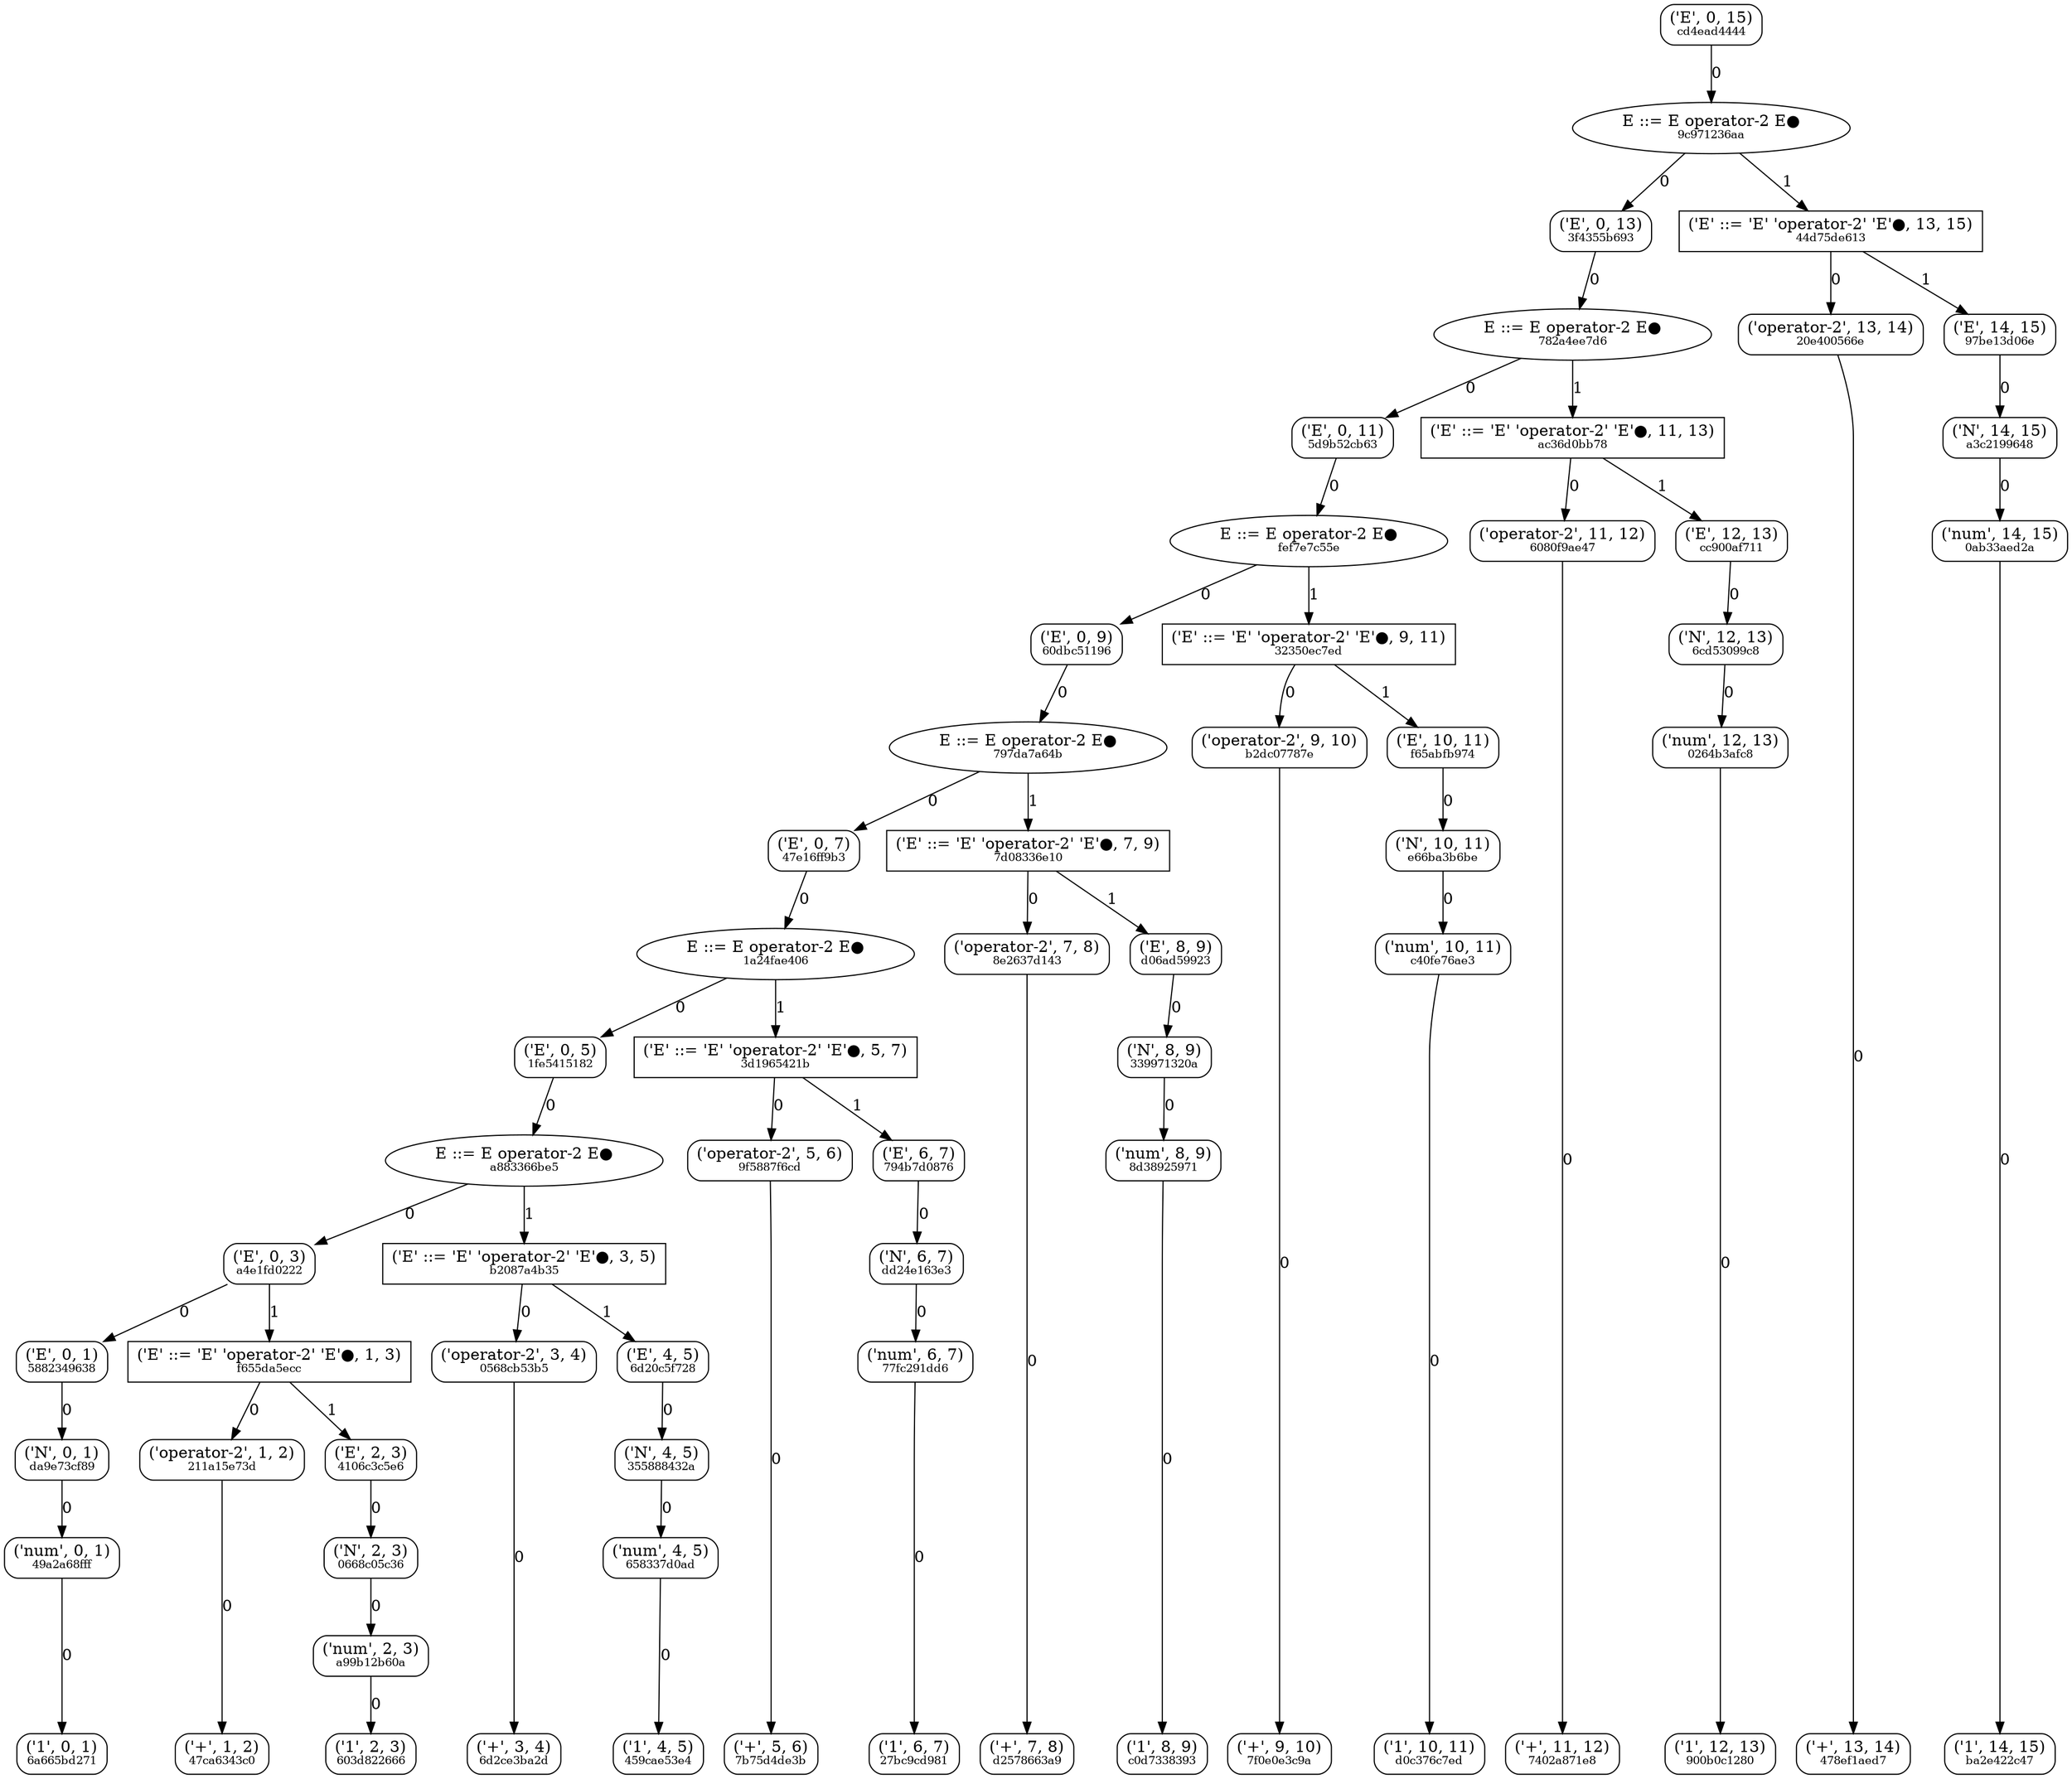 digraph g {
"20420f39-7f07-4391-b957-19673ffeebb2" [label=<('E', 0, 15)<BR /><FONT POINT-SIZE="10">cd4ead4444</FONT>>  shape="box" style="rounded"]
"0e000733-9435-4100-ada0-3400d7f28135" [label=<E ::= E operator-2 E●<BR /><FONT POINT-SIZE="10">9c971236aa</FONT>>  shape="oval"]
"a6e94892-de39-4cea-a073-958d2dcdbefa" [label=<('E', 0, 13)<BR /><FONT POINT-SIZE="10">3f4355b693</FONT>>  shape="box" style="rounded"]
"53c9ad9f-46d0-47b4-b13d-96f7668ea98d" [label=<E ::= E operator-2 E●<BR /><FONT POINT-SIZE="10">782a4ee7d6</FONT>>  shape="oval"]
"931469c2-506b-4f62-8806-824bc5960c26" [label=<('E', 0, 11)<BR /><FONT POINT-SIZE="10">5d9b52cb63</FONT>>  shape="box" style="rounded"]
"df529065-77e5-4f83-b7d1-e9eb7ec1946f" [label=<E ::= E operator-2 E●<BR /><FONT POINT-SIZE="10">fef7e7c55e</FONT>>  shape="oval"]
"dc58fcd7-c6eb-4bed-8f38-45087013f5b2" [label=<('E', 0, 9)<BR /><FONT POINT-SIZE="10">60dbc51196</FONT>>  shape="box" style="rounded"]
"e1c74dbf-9592-4d7e-9a29-02ef09fdf747" [label=<E ::= E operator-2 E●<BR /><FONT POINT-SIZE="10">797da7a64b</FONT>>  shape="oval"]
"8e016f48-adff-4445-b386-ae97f00692e9" [label=<('E', 0, 7)<BR /><FONT POINT-SIZE="10">47e16ff9b3</FONT>>  shape="box" style="rounded"]
"3947e8f6-8b62-4053-9ffd-7d2c4fe8a4c1" [label=<E ::= E operator-2 E●<BR /><FONT POINT-SIZE="10">1a24fae406</FONT>>  shape="oval"]
"2c5c9303-ebac-4e57-b3d7-55799afaa3c1" [label=<('E', 0, 5)<BR /><FONT POINT-SIZE="10">1fe5415182</FONT>>  shape="box" style="rounded"]
"92aac35c-617c-420c-a7ca-d209640a5064" [label=<E ::= E operator-2 E●<BR /><FONT POINT-SIZE="10">a883366be5</FONT>>  shape="oval"]
"aede79bd-45d2-45c6-8d85-202cefce6906" [label=<('E', 0, 3)<BR /><FONT POINT-SIZE="10">a4e1fd0222</FONT>>  shape="box" style="rounded"]
"2e263c8a-2001-40d6-a0aa-2f1bb5a159a5" [label=<('E', 0, 1)<BR /><FONT POINT-SIZE="10">5882349638</FONT>>  shape="box" style="rounded"]
"9fd05513-219a-4311-aecf-18895ee80ce2" [label=<('N', 0, 1)<BR /><FONT POINT-SIZE="10">da9e73cf89</FONT>>  shape="box" style="rounded"]
"0e9fd5b5-f03c-40cf-bb66-c49f7bfec44e" [label=<('num', 0, 1)<BR /><FONT POINT-SIZE="10">49a2a68fff</FONT>>  shape="box" style="rounded"]
"108a2e93-61da-44b9-bc7f-6302c2b1c00e" [label=<('1', 0, 1)<BR /><FONT POINT-SIZE="10">6a665bd271</FONT>>  shape="box" style="rounded"]
"4e70d2ca-4b1a-4a24-a284-5d40c5993884" [label=<('E' ::= 'E' 'operator-2' 'E'●, 1, 3)<BR /><FONT POINT-SIZE="10">f655da5ecc</FONT>>  shape="box"]
"a99d0662-3280-4732-9f76-10b362a76547" [label=<('operator-2', 1, 2)<BR /><FONT POINT-SIZE="10">211a15e73d</FONT>>  shape="box" style="rounded"]
"33191d96-449f-463c-ba84-24266aa69a58" [label=<('+', 1, 2)<BR /><FONT POINT-SIZE="10">47ca6343c0</FONT>>  shape="box" style="rounded"]
"057af603-e0be-475a-9f9b-3e454c15136b" [label=<('E', 2, 3)<BR /><FONT POINT-SIZE="10">4106c3c5e6</FONT>>  shape="box" style="rounded"]
"7e26cd5a-3190-4124-9f14-21e205aea5a7" [label=<('N', 2, 3)<BR /><FONT POINT-SIZE="10">0668c05c36</FONT>>  shape="box" style="rounded"]
"2cd69d83-9dd4-4f06-9cb3-43d93ac3b5a2" [label=<('num', 2, 3)<BR /><FONT POINT-SIZE="10">a99b12b60a</FONT>>  shape="box" style="rounded"]
"dc045c08-d5fd-4dc2-874b-24c7e7678c19" [label=<('1', 2, 3)<BR /><FONT POINT-SIZE="10">603d822666</FONT>>  shape="box" style="rounded"]
"6493413e-e501-46f3-8790-08d074dfbb55" [label=<('E' ::= 'E' 'operator-2' 'E'●, 3, 5)<BR /><FONT POINT-SIZE="10">b2087a4b35</FONT>>  shape="box"]
"eb044ae5-8e21-4289-95f1-a8275dfc3993" [label=<('operator-2', 3, 4)<BR /><FONT POINT-SIZE="10">0568cb53b5</FONT>>  shape="box" style="rounded"]
"6482abaa-9cba-4b35-8867-61df96711c52" [label=<('+', 3, 4)<BR /><FONT POINT-SIZE="10">6d2ce3ba2d</FONT>>  shape="box" style="rounded"]
"7cdf06f8-5d0c-451a-969d-1ccc8f3f164a" [label=<('E', 4, 5)<BR /><FONT POINT-SIZE="10">6d20c5f728</FONT>>  shape="box" style="rounded"]
"354b2b68-bff0-4532-9402-f49e4044580d" [label=<('N', 4, 5)<BR /><FONT POINT-SIZE="10">355888432a</FONT>>  shape="box" style="rounded"]
"9bb8adc4-86cc-4a67-a734-c26416c90a87" [label=<('num', 4, 5)<BR /><FONT POINT-SIZE="10">658337d0ad</FONT>>  shape="box" style="rounded"]
"9f986651-7727-46e2-b61a-678adbde16f8" [label=<('1', 4, 5)<BR /><FONT POINT-SIZE="10">459cae53e4</FONT>>  shape="box" style="rounded"]
"e07cd5a8-4244-42a4-a841-b549de474704" [label=<('E' ::= 'E' 'operator-2' 'E'●, 5, 7)<BR /><FONT POINT-SIZE="10">3d1965421b</FONT>>  shape="box"]
"f481bc5d-42b8-4240-b7c7-788605c4406a" [label=<('operator-2', 5, 6)<BR /><FONT POINT-SIZE="10">9f5887f6cd</FONT>>  shape="box" style="rounded"]
"0cf3c76b-6f50-49ab-9645-a68408df3ca9" [label=<('+', 5, 6)<BR /><FONT POINT-SIZE="10">7b75d4de3b</FONT>>  shape="box" style="rounded"]
"612c582f-0f04-4900-b7d6-3fe35e78bc03" [label=<('E', 6, 7)<BR /><FONT POINT-SIZE="10">794b7d0876</FONT>>  shape="box" style="rounded"]
"86e5cf4d-85c4-4025-baa9-0b030cc6cdba" [label=<('N', 6, 7)<BR /><FONT POINT-SIZE="10">dd24e163e3</FONT>>  shape="box" style="rounded"]
"7c5eb7f9-7b09-4fda-bca2-5abfdb397c15" [label=<('num', 6, 7)<BR /><FONT POINT-SIZE="10">77fc291dd6</FONT>>  shape="box" style="rounded"]
"38283ad7-8f78-4085-923e-e6a61393eb6d" [label=<('1', 6, 7)<BR /><FONT POINT-SIZE="10">27bc9cd981</FONT>>  shape="box" style="rounded"]
"725d07aa-1f77-4901-93a4-07bfefaa4f91" [label=<('E' ::= 'E' 'operator-2' 'E'●, 7, 9)<BR /><FONT POINT-SIZE="10">7d08336e10</FONT>>  shape="box"]
"f78de282-c974-4a39-a119-1ad2965f12f9" [label=<('operator-2', 7, 8)<BR /><FONT POINT-SIZE="10">8e2637d143</FONT>>  shape="box" style="rounded"]
"79f657a9-2f4e-48f3-ab4a-2ca63a3230a1" [label=<('+', 7, 8)<BR /><FONT POINT-SIZE="10">d2578663a9</FONT>>  shape="box" style="rounded"]
"9f006d02-c017-44ac-8f45-2e688a96f89e" [label=<('E', 8, 9)<BR /><FONT POINT-SIZE="10">d06ad59923</FONT>>  shape="box" style="rounded"]
"5cbb9ff5-d2fa-466c-b00b-5e5f6d3e3dc3" [label=<('N', 8, 9)<BR /><FONT POINT-SIZE="10">339971320a</FONT>>  shape="box" style="rounded"]
"56e37fc2-6fbe-4670-a235-9b741682b62d" [label=<('num', 8, 9)<BR /><FONT POINT-SIZE="10">8d38925971</FONT>>  shape="box" style="rounded"]
"cc62e84b-be86-406e-a5f7-cca3f23111f9" [label=<('1', 8, 9)<BR /><FONT POINT-SIZE="10">c0d7338393</FONT>>  shape="box" style="rounded"]
"8c0e2456-a43f-4b07-82c5-ccf98b4e93c4" [label=<('E' ::= 'E' 'operator-2' 'E'●, 9, 11)<BR /><FONT POINT-SIZE="10">32350ec7ed</FONT>>  shape="box"]
"d105cc98-a021-40e1-9b5e-9984f4f772a1" [label=<('operator-2', 9, 10)<BR /><FONT POINT-SIZE="10">b2dc07787e</FONT>>  shape="box" style="rounded"]
"50d3e0af-eace-4d18-a9b3-784f54457340" [label=<('+', 9, 10)<BR /><FONT POINT-SIZE="10">7f0e0e3c9a</FONT>>  shape="box" style="rounded"]
"d033463a-a8ec-4df0-896f-5763f975b557" [label=<('E', 10, 11)<BR /><FONT POINT-SIZE="10">f65abfb974</FONT>>  shape="box" style="rounded"]
"2950c9c0-394e-4b10-abb0-ec13268c642e" [label=<('N', 10, 11)<BR /><FONT POINT-SIZE="10">e66ba3b6be</FONT>>  shape="box" style="rounded"]
"457b8003-e1e8-4aaf-b60e-8525dcc96ecd" [label=<('num', 10, 11)<BR /><FONT POINT-SIZE="10">c40fe76ae3</FONT>>  shape="box" style="rounded"]
"b991b72d-82f1-412e-a3f6-e5c3e2fe2b6d" [label=<('1', 10, 11)<BR /><FONT POINT-SIZE="10">d0c376c7ed</FONT>>  shape="box" style="rounded"]
"e4dc1580-e9ff-4f8b-b5e4-7ab14829fdab" [label=<('E' ::= 'E' 'operator-2' 'E'●, 11, 13)<BR /><FONT POINT-SIZE="10">ac36d0bb78</FONT>>  shape="box"]
"9a86f8c4-a2fb-49b5-a26b-9afcf3afb952" [label=<('operator-2', 11, 12)<BR /><FONT POINT-SIZE="10">6080f9ae47</FONT>>  shape="box" style="rounded"]
"46e15819-ff05-412a-b093-6078d5a6a88c" [label=<('+', 11, 12)<BR /><FONT POINT-SIZE="10">7402a871e8</FONT>>  shape="box" style="rounded"]
"2a61a0b5-3a92-4e97-8523-ae6ac1974837" [label=<('E', 12, 13)<BR /><FONT POINT-SIZE="10">cc900af711</FONT>>  shape="box" style="rounded"]
"13ec3fe0-be93-4c7f-805c-ca0e27c08de0" [label=<('N', 12, 13)<BR /><FONT POINT-SIZE="10">6cd53099c8</FONT>>  shape="box" style="rounded"]
"0d70925f-5336-41cc-9cc9-9f33aea4c8aa" [label=<('num', 12, 13)<BR /><FONT POINT-SIZE="10">0264b3afc8</FONT>>  shape="box" style="rounded"]
"f6d68f34-8256-4ede-a87e-a8923206a31f" [label=<('1', 12, 13)<BR /><FONT POINT-SIZE="10">900b0c1280</FONT>>  shape="box" style="rounded"]
"15e58790-d5cb-49f6-be7e-a20abe4b2a2e" [label=<('E' ::= 'E' 'operator-2' 'E'●, 13, 15)<BR /><FONT POINT-SIZE="10">44d75de613</FONT>>  shape="box"]
"a072630c-438a-49e8-8e21-0eeebcd3ed14" [label=<('operator-2', 13, 14)<BR /><FONT POINT-SIZE="10">20e400566e</FONT>>  shape="box" style="rounded"]
"e873680b-b7ee-4ecb-86cb-c028109c390b" [label=<('+', 13, 14)<BR /><FONT POINT-SIZE="10">478ef1aed7</FONT>>  shape="box" style="rounded"]
"f9e00922-98ff-43c2-a5cb-2d0c28c36a69" [label=<('E', 14, 15)<BR /><FONT POINT-SIZE="10">97be13d06e</FONT>>  shape="box" style="rounded"]
"8ce424bd-f0b6-463b-91e5-6c5c47709862" [label=<('N', 14, 15)<BR /><FONT POINT-SIZE="10">a3c2199648</FONT>>  shape="box" style="rounded"]
"947e349c-3995-4e16-a23d-9d5a6e07bdb8" [label=<('num', 14, 15)<BR /><FONT POINT-SIZE="10">0ab33aed2a</FONT>>  shape="box" style="rounded"]
"c080bcab-a27b-4f28-a318-29a23de7e0b0" [label=<('1', 14, 15)<BR /><FONT POINT-SIZE="10">ba2e422c47</FONT>>  shape="box" style="rounded"]
"20420f39-7f07-4391-b957-19673ffeebb2" -> "0e000733-9435-4100-ada0-3400d7f28135" [label="0"]
"0e000733-9435-4100-ada0-3400d7f28135" -> "a6e94892-de39-4cea-a073-958d2dcdbefa" [label="0"]
"0e000733-9435-4100-ada0-3400d7f28135" -> "15e58790-d5cb-49f6-be7e-a20abe4b2a2e" [label="1"]
"a6e94892-de39-4cea-a073-958d2dcdbefa" -> "53c9ad9f-46d0-47b4-b13d-96f7668ea98d" [label="0"]
"53c9ad9f-46d0-47b4-b13d-96f7668ea98d" -> "931469c2-506b-4f62-8806-824bc5960c26" [label="0"]
"53c9ad9f-46d0-47b4-b13d-96f7668ea98d" -> "e4dc1580-e9ff-4f8b-b5e4-7ab14829fdab" [label="1"]
"931469c2-506b-4f62-8806-824bc5960c26" -> "df529065-77e5-4f83-b7d1-e9eb7ec1946f" [label="0"]
"df529065-77e5-4f83-b7d1-e9eb7ec1946f" -> "dc58fcd7-c6eb-4bed-8f38-45087013f5b2" [label="0"]
"df529065-77e5-4f83-b7d1-e9eb7ec1946f" -> "8c0e2456-a43f-4b07-82c5-ccf98b4e93c4" [label="1"]
"dc58fcd7-c6eb-4bed-8f38-45087013f5b2" -> "e1c74dbf-9592-4d7e-9a29-02ef09fdf747" [label="0"]
"e1c74dbf-9592-4d7e-9a29-02ef09fdf747" -> "8e016f48-adff-4445-b386-ae97f00692e9" [label="0"]
"e1c74dbf-9592-4d7e-9a29-02ef09fdf747" -> "725d07aa-1f77-4901-93a4-07bfefaa4f91" [label="1"]
"8e016f48-adff-4445-b386-ae97f00692e9" -> "3947e8f6-8b62-4053-9ffd-7d2c4fe8a4c1" [label="0"]
"3947e8f6-8b62-4053-9ffd-7d2c4fe8a4c1" -> "2c5c9303-ebac-4e57-b3d7-55799afaa3c1" [label="0"]
"3947e8f6-8b62-4053-9ffd-7d2c4fe8a4c1" -> "e07cd5a8-4244-42a4-a841-b549de474704" [label="1"]
"2c5c9303-ebac-4e57-b3d7-55799afaa3c1" -> "92aac35c-617c-420c-a7ca-d209640a5064" [label="0"]
"92aac35c-617c-420c-a7ca-d209640a5064" -> "aede79bd-45d2-45c6-8d85-202cefce6906" [label="0"]
"92aac35c-617c-420c-a7ca-d209640a5064" -> "6493413e-e501-46f3-8790-08d074dfbb55" [label="1"]
"aede79bd-45d2-45c6-8d85-202cefce6906" -> "2e263c8a-2001-40d6-a0aa-2f1bb5a159a5" [label="0"]
"aede79bd-45d2-45c6-8d85-202cefce6906" -> "4e70d2ca-4b1a-4a24-a284-5d40c5993884" [label="1"]
"2e263c8a-2001-40d6-a0aa-2f1bb5a159a5" -> "9fd05513-219a-4311-aecf-18895ee80ce2" [label="0"]
"9fd05513-219a-4311-aecf-18895ee80ce2" -> "0e9fd5b5-f03c-40cf-bb66-c49f7bfec44e" [label="0"]
"0e9fd5b5-f03c-40cf-bb66-c49f7bfec44e" -> "108a2e93-61da-44b9-bc7f-6302c2b1c00e" [label="0"]
"4e70d2ca-4b1a-4a24-a284-5d40c5993884" -> "a99d0662-3280-4732-9f76-10b362a76547" [label="0"]
"4e70d2ca-4b1a-4a24-a284-5d40c5993884" -> "057af603-e0be-475a-9f9b-3e454c15136b" [label="1"]
"a99d0662-3280-4732-9f76-10b362a76547" -> "33191d96-449f-463c-ba84-24266aa69a58" [label="0"]
"057af603-e0be-475a-9f9b-3e454c15136b" -> "7e26cd5a-3190-4124-9f14-21e205aea5a7" [label="0"]
"7e26cd5a-3190-4124-9f14-21e205aea5a7" -> "2cd69d83-9dd4-4f06-9cb3-43d93ac3b5a2" [label="0"]
"2cd69d83-9dd4-4f06-9cb3-43d93ac3b5a2" -> "dc045c08-d5fd-4dc2-874b-24c7e7678c19" [label="0"]
"6493413e-e501-46f3-8790-08d074dfbb55" -> "eb044ae5-8e21-4289-95f1-a8275dfc3993" [label="0"]
"6493413e-e501-46f3-8790-08d074dfbb55" -> "7cdf06f8-5d0c-451a-969d-1ccc8f3f164a" [label="1"]
"eb044ae5-8e21-4289-95f1-a8275dfc3993" -> "6482abaa-9cba-4b35-8867-61df96711c52" [label="0"]
"7cdf06f8-5d0c-451a-969d-1ccc8f3f164a" -> "354b2b68-bff0-4532-9402-f49e4044580d" [label="0"]
"354b2b68-bff0-4532-9402-f49e4044580d" -> "9bb8adc4-86cc-4a67-a734-c26416c90a87" [label="0"]
"9bb8adc4-86cc-4a67-a734-c26416c90a87" -> "9f986651-7727-46e2-b61a-678adbde16f8" [label="0"]
"e07cd5a8-4244-42a4-a841-b549de474704" -> "f481bc5d-42b8-4240-b7c7-788605c4406a" [label="0"]
"e07cd5a8-4244-42a4-a841-b549de474704" -> "612c582f-0f04-4900-b7d6-3fe35e78bc03" [label="1"]
"f481bc5d-42b8-4240-b7c7-788605c4406a" -> "0cf3c76b-6f50-49ab-9645-a68408df3ca9" [label="0"]
"612c582f-0f04-4900-b7d6-3fe35e78bc03" -> "86e5cf4d-85c4-4025-baa9-0b030cc6cdba" [label="0"]
"86e5cf4d-85c4-4025-baa9-0b030cc6cdba" -> "7c5eb7f9-7b09-4fda-bca2-5abfdb397c15" [label="0"]
"7c5eb7f9-7b09-4fda-bca2-5abfdb397c15" -> "38283ad7-8f78-4085-923e-e6a61393eb6d" [label="0"]
"725d07aa-1f77-4901-93a4-07bfefaa4f91" -> "f78de282-c974-4a39-a119-1ad2965f12f9" [label="0"]
"725d07aa-1f77-4901-93a4-07bfefaa4f91" -> "9f006d02-c017-44ac-8f45-2e688a96f89e" [label="1"]
"f78de282-c974-4a39-a119-1ad2965f12f9" -> "79f657a9-2f4e-48f3-ab4a-2ca63a3230a1" [label="0"]
"9f006d02-c017-44ac-8f45-2e688a96f89e" -> "5cbb9ff5-d2fa-466c-b00b-5e5f6d3e3dc3" [label="0"]
"5cbb9ff5-d2fa-466c-b00b-5e5f6d3e3dc3" -> "56e37fc2-6fbe-4670-a235-9b741682b62d" [label="0"]
"56e37fc2-6fbe-4670-a235-9b741682b62d" -> "cc62e84b-be86-406e-a5f7-cca3f23111f9" [label="0"]
"8c0e2456-a43f-4b07-82c5-ccf98b4e93c4" -> "d105cc98-a021-40e1-9b5e-9984f4f772a1" [label="0"]
"8c0e2456-a43f-4b07-82c5-ccf98b4e93c4" -> "d033463a-a8ec-4df0-896f-5763f975b557" [label="1"]
"d105cc98-a021-40e1-9b5e-9984f4f772a1" -> "50d3e0af-eace-4d18-a9b3-784f54457340" [label="0"]
"d033463a-a8ec-4df0-896f-5763f975b557" -> "2950c9c0-394e-4b10-abb0-ec13268c642e" [label="0"]
"2950c9c0-394e-4b10-abb0-ec13268c642e" -> "457b8003-e1e8-4aaf-b60e-8525dcc96ecd" [label="0"]
"457b8003-e1e8-4aaf-b60e-8525dcc96ecd" -> "b991b72d-82f1-412e-a3f6-e5c3e2fe2b6d" [label="0"]
"e4dc1580-e9ff-4f8b-b5e4-7ab14829fdab" -> "9a86f8c4-a2fb-49b5-a26b-9afcf3afb952" [label="0"]
"e4dc1580-e9ff-4f8b-b5e4-7ab14829fdab" -> "2a61a0b5-3a92-4e97-8523-ae6ac1974837" [label="1"]
"9a86f8c4-a2fb-49b5-a26b-9afcf3afb952" -> "46e15819-ff05-412a-b093-6078d5a6a88c" [label="0"]
"2a61a0b5-3a92-4e97-8523-ae6ac1974837" -> "13ec3fe0-be93-4c7f-805c-ca0e27c08de0" [label="0"]
"13ec3fe0-be93-4c7f-805c-ca0e27c08de0" -> "0d70925f-5336-41cc-9cc9-9f33aea4c8aa" [label="0"]
"0d70925f-5336-41cc-9cc9-9f33aea4c8aa" -> "f6d68f34-8256-4ede-a87e-a8923206a31f" [label="0"]
"15e58790-d5cb-49f6-be7e-a20abe4b2a2e" -> "a072630c-438a-49e8-8e21-0eeebcd3ed14" [label="0"]
"15e58790-d5cb-49f6-be7e-a20abe4b2a2e" -> "f9e00922-98ff-43c2-a5cb-2d0c28c36a69" [label="1"]
"a072630c-438a-49e8-8e21-0eeebcd3ed14" -> "e873680b-b7ee-4ecb-86cb-c028109c390b" [label="0"]
"f9e00922-98ff-43c2-a5cb-2d0c28c36a69" -> "8ce424bd-f0b6-463b-91e5-6c5c47709862" [label="0"]
"8ce424bd-f0b6-463b-91e5-6c5c47709862" -> "947e349c-3995-4e16-a23d-9d5a6e07bdb8" [label="0"]
"947e349c-3995-4e16-a23d-9d5a6e07bdb8" -> "c080bcab-a27b-4f28-a318-29a23de7e0b0" [label="0"]
{rank = same; "20420f39-7f07-4391-b957-19673ffeebb2"}
{rank = same; "0e000733-9435-4100-ada0-3400d7f28135"}
{rank = same; "a6e94892-de39-4cea-a073-958d2dcdbefa"; "15e58790-d5cb-49f6-be7e-a20abe4b2a2e"}
{rank = same; "53c9ad9f-46d0-47b4-b13d-96f7668ea98d"; "a072630c-438a-49e8-8e21-0eeebcd3ed14"; "f9e00922-98ff-43c2-a5cb-2d0c28c36a69"}
{rank = same; "931469c2-506b-4f62-8806-824bc5960c26"; "e4dc1580-e9ff-4f8b-b5e4-7ab14829fdab"; "8ce424bd-f0b6-463b-91e5-6c5c47709862"}
{rank = same; "df529065-77e5-4f83-b7d1-e9eb7ec1946f"; "9a86f8c4-a2fb-49b5-a26b-9afcf3afb952"; "2a61a0b5-3a92-4e97-8523-ae6ac1974837"; "947e349c-3995-4e16-a23d-9d5a6e07bdb8"}
{rank = same; "dc58fcd7-c6eb-4bed-8f38-45087013f5b2"; "8c0e2456-a43f-4b07-82c5-ccf98b4e93c4"; "13ec3fe0-be93-4c7f-805c-ca0e27c08de0"}
{rank = same; "e1c74dbf-9592-4d7e-9a29-02ef09fdf747"; "d105cc98-a021-40e1-9b5e-9984f4f772a1"; "d033463a-a8ec-4df0-896f-5763f975b557"; "0d70925f-5336-41cc-9cc9-9f33aea4c8aa"}
{rank = same; "8e016f48-adff-4445-b386-ae97f00692e9"; "725d07aa-1f77-4901-93a4-07bfefaa4f91"; "2950c9c0-394e-4b10-abb0-ec13268c642e"}
{rank = same; "3947e8f6-8b62-4053-9ffd-7d2c4fe8a4c1"; "f78de282-c974-4a39-a119-1ad2965f12f9"; "9f006d02-c017-44ac-8f45-2e688a96f89e"; "457b8003-e1e8-4aaf-b60e-8525dcc96ecd"}
{rank = same; "2c5c9303-ebac-4e57-b3d7-55799afaa3c1"; "e07cd5a8-4244-42a4-a841-b549de474704"; "5cbb9ff5-d2fa-466c-b00b-5e5f6d3e3dc3"}
{rank = same; "92aac35c-617c-420c-a7ca-d209640a5064"; "f481bc5d-42b8-4240-b7c7-788605c4406a"; "612c582f-0f04-4900-b7d6-3fe35e78bc03"; "56e37fc2-6fbe-4670-a235-9b741682b62d"}
{rank = same; "aede79bd-45d2-45c6-8d85-202cefce6906"; "6493413e-e501-46f3-8790-08d074dfbb55"; "86e5cf4d-85c4-4025-baa9-0b030cc6cdba"}
{rank = same; "2e263c8a-2001-40d6-a0aa-2f1bb5a159a5"; "4e70d2ca-4b1a-4a24-a284-5d40c5993884"; "eb044ae5-8e21-4289-95f1-a8275dfc3993"; "7cdf06f8-5d0c-451a-969d-1ccc8f3f164a"; "7c5eb7f9-7b09-4fda-bca2-5abfdb397c15"}
{rank = same; "9fd05513-219a-4311-aecf-18895ee80ce2"; "a99d0662-3280-4732-9f76-10b362a76547"; "057af603-e0be-475a-9f9b-3e454c15136b"; "354b2b68-bff0-4532-9402-f49e4044580d"}
{rank = same; "0e9fd5b5-f03c-40cf-bb66-c49f7bfec44e"; "7e26cd5a-3190-4124-9f14-21e205aea5a7"; "9bb8adc4-86cc-4a67-a734-c26416c90a87"}
{rank = same; "2cd69d83-9dd4-4f06-9cb3-43d93ac3b5a2"}
{rank = same; "108a2e93-61da-44b9-bc7f-6302c2b1c00e"; "33191d96-449f-463c-ba84-24266aa69a58"; "dc045c08-d5fd-4dc2-874b-24c7e7678c19"; "6482abaa-9cba-4b35-8867-61df96711c52"; "9f986651-7727-46e2-b61a-678adbde16f8"; "0cf3c76b-6f50-49ab-9645-a68408df3ca9"; "38283ad7-8f78-4085-923e-e6a61393eb6d"; "79f657a9-2f4e-48f3-ab4a-2ca63a3230a1"; "cc62e84b-be86-406e-a5f7-cca3f23111f9"; "50d3e0af-eace-4d18-a9b3-784f54457340"; "b991b72d-82f1-412e-a3f6-e5c3e2fe2b6d"; "46e15819-ff05-412a-b093-6078d5a6a88c"; "f6d68f34-8256-4ede-a87e-a8923206a31f"; "e873680b-b7ee-4ecb-86cb-c028109c390b"; "c080bcab-a27b-4f28-a318-29a23de7e0b0"}
}
